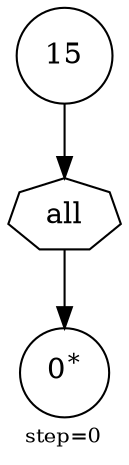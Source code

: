 digraph {
  graph  [labelloc=bottom,labeljust=left,fontsize="10",label="step=0"];
  "421" [shape=circle,peripheries="1",label=<15>,labelfontcolor=Black,color=black];
  "422" [shape=circle,peripheries="1",label=<0<SUP>*</SUP>>,labelfontcolor=black,color=black];
  "423" [label=<all>,peripheries="1",color=black,shape=septagon];
  "421" -> "423" [color=black];
  "423" -> "422" [color=black];
}